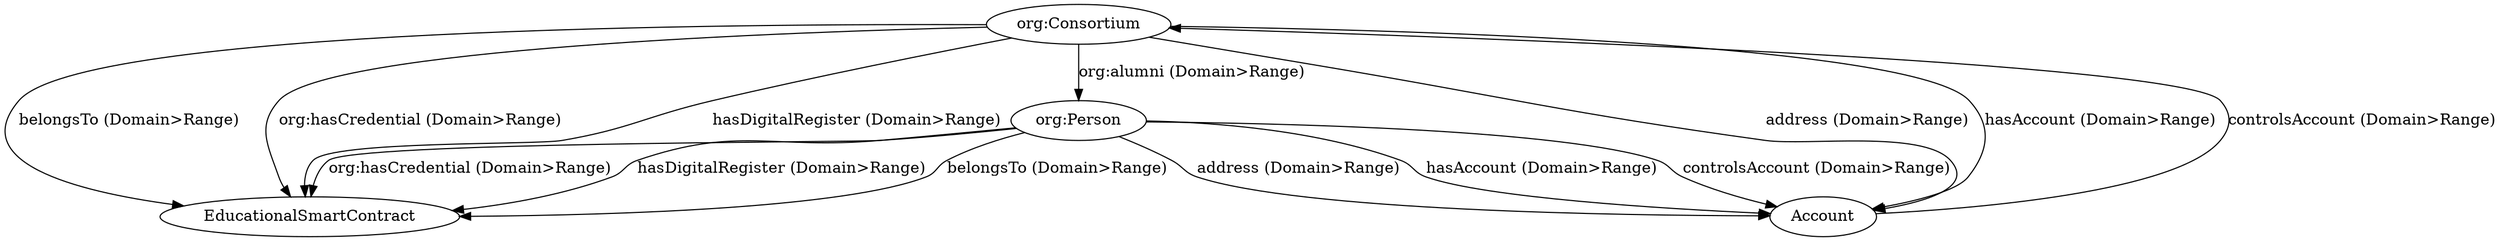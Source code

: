 digraph g {

  "org:Consortium" -> "EducationalSmartContract" [label="belongsTo (Domain>Range)"]
	"org:Consortium" -> "Account" [label="address (Domain>Range)"]
	"org:Consortium" -> "EducationalSmartContract" [label="org:hasCredential (Domain>Range)"]
	"org:Consortium" -> "Account" [label="hasAccount (Domain>Range)"]
	"org:Consortium" -> "org:Person" [label="org:alumni (Domain>Range)"]
	"org:Consortium" -> "EducationalSmartContract" [label="hasDigitalRegister (Domain>Range)"]

  "org:Person" -> "EducationalSmartContract" [label="org:hasCredential (Domain>Range)"]
	"org:Person" -> "Account" [label="address (Domain>Range)"]
	"org:Person" -> "EducationalSmartContract" [label="hasDigitalRegister (Domain>Range)"]
	"org:Person" -> "Account" [label="hasAccount (Domain>Range)"]
	"org:Person" -> "EducationalSmartContract" [label="belongsTo (Domain>Range)"]
	"org:Person" -> "Account" [label="controlsAccount (Domain>Range)"]
	"Account" -> "org:Consortium" [label="controlsAccount (Domain>Range)"]

}
